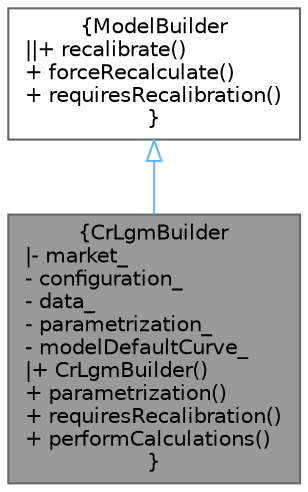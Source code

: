 digraph "CrLgmBuilder"
{
 // INTERACTIVE_SVG=YES
 // LATEX_PDF_SIZE
  bgcolor="transparent";
  edge [fontname=Helvetica,fontsize=10,labelfontname=Helvetica,labelfontsize=10];
  node [fontname=Helvetica,fontsize=10,shape=box,height=0.2,width=0.4];
  Node1 [label="{CrLgmBuilder\n|- market_\l- configuration_\l- data_\l- parametrization_\l- modelDefaultCurve_\l|+ CrLgmBuilder()\l+ parametrization()\l+ requiresRecalibration()\l+ performCalculations()\l}",height=0.2,width=0.4,color="gray40", fillcolor="grey60", style="filled", fontcolor="black",tooltip=" "];
  Node2 -> Node1 [dir="back",color="steelblue1",style="solid",arrowtail="onormal"];
  Node2 [label="{ModelBuilder\n||+ recalibrate()\l+ forceRecalculate()\l+ requiresRecalibration()\l}",height=0.2,width=0.4,color="gray40", fillcolor="white", style="filled",URL="C:/dev/ORE/documentation/QuantExt/doc/quantext.tag$class_quant_ext_1_1_model_builder.html",tooltip=" "];
}
